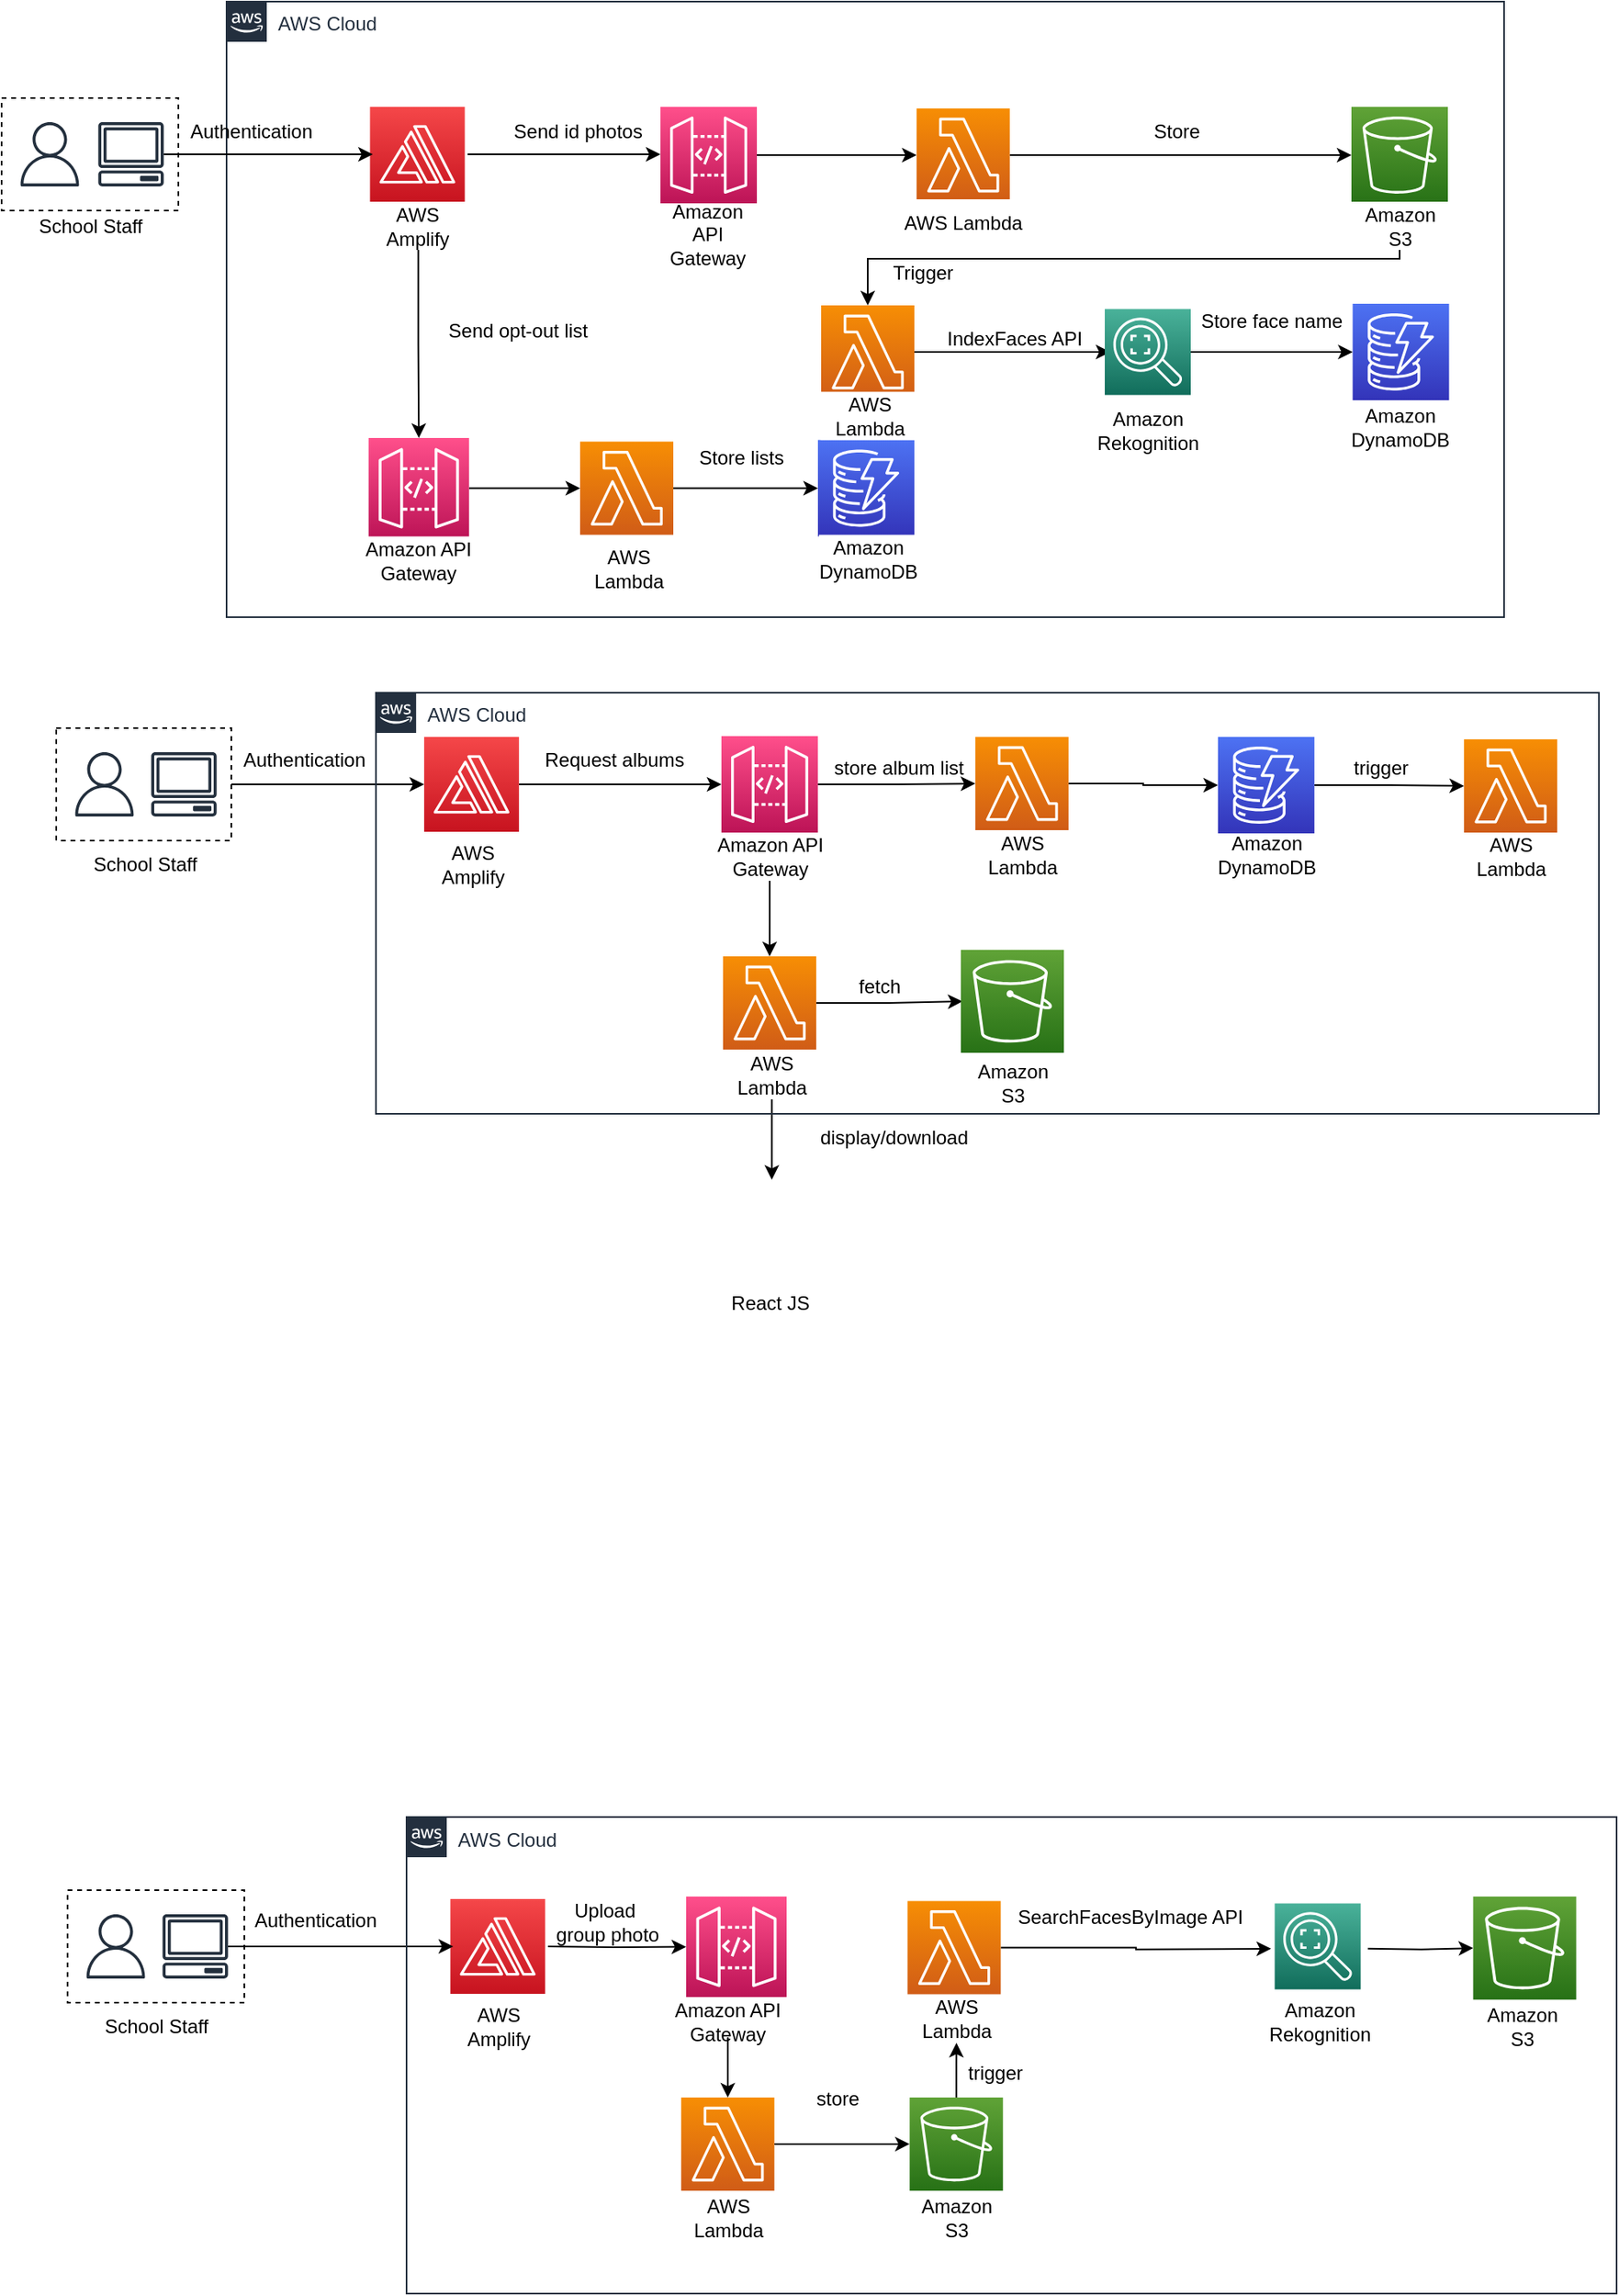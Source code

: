<mxfile version="16.5.3" type="github">
  <diagram id="0s8Wk6ZnzA-2uvvJdeFV" name="Page-1">
    <mxGraphModel dx="1149" dy="633" grid="0" gridSize="14" guides="1" tooltips="1" connect="1" arrows="1" fold="1" page="1" pageScale="1" pageWidth="1600" pageHeight="900" math="0" shadow="0">
      <root>
        <mxCell id="0" />
        <mxCell id="1" parent="0" />
        <mxCell id="Q5xUvwP0jopd77sharJf-6" value="AWS Cloud" style="points=[[0,0],[0.25,0],[0.5,0],[0.75,0],[1,0],[1,0.25],[1,0.5],[1,0.75],[1,1],[0.75,1],[0.5,1],[0.25,1],[0,1],[0,0.75],[0,0.5],[0,0.25]];outlineConnect=0;gradientColor=none;html=1;whiteSpace=wrap;fontSize=12;fontStyle=0;container=1;pointerEvents=0;collapsible=0;recursiveResize=0;shape=mxgraph.aws4.group;grIcon=mxgraph.aws4.group_aws_cloud_alt;strokeColor=#232F3E;fillColor=#FFFFFF;verticalAlign=top;align=left;spacingLeft=30;fontColor=#232F3E;dashed=0;" parent="1" vertex="1">
          <mxGeometry x="180" y="100" width="795" height="383" as="geometry" />
        </mxCell>
        <mxCell id="Q5xUvwP0jopd77sharJf-16" style="edgeStyle=orthogonalEdgeStyle;rounded=0;orthogonalLoop=1;jettySize=auto;html=1;" parent="Q5xUvwP0jopd77sharJf-6" target="Q5xUvwP0jopd77sharJf-12" edge="1">
          <mxGeometry relative="1" as="geometry">
            <mxPoint x="150" y="95" as="sourcePoint" />
          </mxGeometry>
        </mxCell>
        <mxCell id="Q5xUvwP0jopd77sharJf-28" style="edgeStyle=orthogonalEdgeStyle;rounded=0;orthogonalLoop=1;jettySize=auto;html=1;startArrow=none;" parent="Q5xUvwP0jopd77sharJf-6" source="Q5xUvwP0jopd77sharJf-128" target="Q5xUvwP0jopd77sharJf-3" edge="1">
          <mxGeometry relative="1" as="geometry">
            <mxPoint x="120.5" y="124.5" as="sourcePoint" />
          </mxGeometry>
        </mxCell>
        <mxCell id="Q5xUvwP0jopd77sharJf-24" style="edgeStyle=orthogonalEdgeStyle;rounded=0;orthogonalLoop=1;jettySize=auto;html=1;" parent="Q5xUvwP0jopd77sharJf-6" source="Q5xUvwP0jopd77sharJf-5" target="Q5xUvwP0jopd77sharJf-4" edge="1">
          <mxGeometry relative="1" as="geometry">
            <Array as="points">
              <mxPoint x="399" y="160" />
            </Array>
          </mxGeometry>
        </mxCell>
        <mxCell id="Q5xUvwP0jopd77sharJf-5" value="" style="sketch=0;points=[[0,0,0],[0.25,0,0],[0.5,0,0],[0.75,0,0],[1,0,0],[0,1,0],[0.25,1,0],[0.5,1,0],[0.75,1,0],[1,1,0],[0,0.25,0],[0,0.5,0],[0,0.75,0],[1,0.25,0],[1,0.5,0],[1,0.75,0]];outlineConnect=0;fontColor=#232F3E;gradientColor=#60A337;gradientDirection=north;fillColor=#277116;strokeColor=#ffffff;dashed=0;verticalLabelPosition=bottom;verticalAlign=top;align=center;html=1;fontSize=12;fontStyle=0;aspect=fixed;shape=mxgraph.aws4.resourceIcon;resIcon=mxgraph.aws4.s3;" parent="Q5xUvwP0jopd77sharJf-6" vertex="1">
          <mxGeometry x="700" y="65.5" width="60" height="60" as="geometry" />
        </mxCell>
        <mxCell id="Q5xUvwP0jopd77sharJf-25" style="edgeStyle=orthogonalEdgeStyle;rounded=0;orthogonalLoop=1;jettySize=auto;html=1;" parent="Q5xUvwP0jopd77sharJf-6" source="Q5xUvwP0jopd77sharJf-4" edge="1">
          <mxGeometry relative="1" as="geometry">
            <mxPoint x="550" y="218.0" as="targetPoint" />
          </mxGeometry>
        </mxCell>
        <mxCell id="Q5xUvwP0jopd77sharJf-4" value="" style="sketch=0;points=[[0,0,0],[0.25,0,0],[0.5,0,0],[0.75,0,0],[1,0,0],[0,1,0],[0.25,1,0],[0.5,1,0],[0.75,1,0],[1,1,0],[0,0.25,0],[0,0.5,0],[0,0.75,0],[1,0.25,0],[1,0.5,0],[1,0.75,0]];outlineConnect=0;fontColor=#232F3E;gradientColor=#F78E04;gradientDirection=north;fillColor=#D05C17;strokeColor=#ffffff;dashed=0;verticalLabelPosition=bottom;verticalAlign=top;align=center;html=1;fontSize=12;fontStyle=0;aspect=fixed;shape=mxgraph.aws4.resourceIcon;resIcon=mxgraph.aws4.lambda;" parent="Q5xUvwP0jopd77sharJf-6" vertex="1">
          <mxGeometry x="370" y="189" width="58" height="58" as="geometry" />
        </mxCell>
        <mxCell id="UdzQwvJpdMNRFKDEHR6S-100" style="edgeStyle=orthogonalEdgeStyle;rounded=0;orthogonalLoop=1;jettySize=auto;html=1;entryX=0;entryY=0.5;entryDx=0;entryDy=0;entryPerimeter=0;" parent="Q5xUvwP0jopd77sharJf-6" source="Q5xUvwP0jopd77sharJf-3" target="UdzQwvJpdMNRFKDEHR6S-96" edge="1">
          <mxGeometry relative="1" as="geometry" />
        </mxCell>
        <mxCell id="Q5xUvwP0jopd77sharJf-3" value="" style="sketch=0;points=[[0,0,0],[0.25,0,0],[0.5,0,0],[0.75,0,0],[1,0,0],[0,1,0],[0.25,1,0],[0.5,1,0],[0.75,1,0],[1,1,0],[0,0.25,0],[0,0.5,0],[0,0.75,0],[1,0.25,0],[1,0.5,0],[1,0.75,0]];outlineConnect=0;fontColor=#232F3E;gradientColor=#FF4F8B;gradientDirection=north;fillColor=#BC1356;strokeColor=#ffffff;dashed=0;verticalLabelPosition=bottom;verticalAlign=top;align=center;html=1;fontSize=12;fontStyle=0;aspect=fixed;shape=mxgraph.aws4.resourceIcon;resIcon=mxgraph.aws4.api_gateway;" parent="Q5xUvwP0jopd77sharJf-6" vertex="1">
          <mxGeometry x="88.38" y="271.5" width="62.5" height="62.5" as="geometry" />
        </mxCell>
        <mxCell id="Q5xUvwP0jopd77sharJf-1" value="" style="sketch=0;points=[[0,0,0],[0.25,0,0],[0.5,0,0],[0.75,0,0],[1,0,0],[0,1,0],[0.25,1,0],[0.5,1,0],[0.75,1,0],[1,1,0],[0,0.25,0],[0,0.5,0],[0,0.75,0],[1,0.25,0],[1,0.5,0],[1,0.75,0]];outlineConnect=0;fontColor=#232F3E;gradientColor=#4D72F3;gradientDirection=north;fillColor=#3334B9;strokeColor=#ffffff;dashed=0;verticalLabelPosition=bottom;verticalAlign=top;align=center;html=1;fontSize=12;fontStyle=0;aspect=fixed;shape=mxgraph.aws4.resourceIcon;resIcon=mxgraph.aws4.dynamodb;" parent="Q5xUvwP0jopd77sharJf-6" vertex="1">
          <mxGeometry x="700.75" y="188" width="60" height="60" as="geometry" />
        </mxCell>
        <mxCell id="UdzQwvJpdMNRFKDEHR6S-103" style="edgeStyle=orthogonalEdgeStyle;rounded=0;orthogonalLoop=1;jettySize=auto;html=1;" parent="Q5xUvwP0jopd77sharJf-6" source="Q5xUvwP0jopd77sharJf-12" target="UdzQwvJpdMNRFKDEHR6S-102" edge="1">
          <mxGeometry relative="1" as="geometry" />
        </mxCell>
        <mxCell id="Q5xUvwP0jopd77sharJf-12" value="" style="sketch=0;points=[[0,0,0],[0.25,0,0],[0.5,0,0],[0.75,0,0],[1,0,0],[0,1,0],[0.25,1,0],[0.5,1,0],[0.75,1,0],[1,1,0],[0,0.25,0],[0,0.5,0],[0,0.75,0],[1,0.25,0],[1,0.5,0],[1,0.75,0]];outlineConnect=0;fontColor=#232F3E;gradientColor=#FF4F8B;gradientDirection=north;fillColor=#BC1356;strokeColor=#ffffff;dashed=0;verticalLabelPosition=bottom;verticalAlign=top;align=center;html=1;fontSize=12;fontStyle=0;aspect=fixed;shape=mxgraph.aws4.resourceIcon;resIcon=mxgraph.aws4.api_gateway;" parent="Q5xUvwP0jopd77sharJf-6" vertex="1">
          <mxGeometry x="270" y="65.5" width="60" height="60" as="geometry" />
        </mxCell>
        <mxCell id="Q5xUvwP0jopd77sharJf-36" style="edgeStyle=orthogonalEdgeStyle;rounded=0;orthogonalLoop=1;jettySize=auto;html=1;exitX=1;exitY=0.5;exitDx=0;exitDy=0;exitPerimeter=0;" parent="Q5xUvwP0jopd77sharJf-6" source="Q5xUvwP0jopd77sharJf-148" target="Q5xUvwP0jopd77sharJf-1" edge="1">
          <mxGeometry relative="1" as="geometry">
            <mxPoint x="610.22" y="218.0" as="sourcePoint" />
          </mxGeometry>
        </mxCell>
        <mxCell id="Q5xUvwP0jopd77sharJf-15" value="Authentication" style="text;html=1;align=center;verticalAlign=middle;resizable=0;points=[];autosize=1;strokeColor=none;fillColor=none;" parent="Q5xUvwP0jopd77sharJf-6" vertex="1">
          <mxGeometry x="-30" y="70.5" width="90" height="20" as="geometry" />
        </mxCell>
        <mxCell id="Q5xUvwP0jopd77sharJf-17" value="Send id photos&amp;nbsp;" style="text;html=1;align=center;verticalAlign=middle;resizable=0;points=[];autosize=1;strokeColor=none;fillColor=none;" parent="Q5xUvwP0jopd77sharJf-6" vertex="1">
          <mxGeometry x="170" y="70.5" width="100" height="20" as="geometry" />
        </mxCell>
        <mxCell id="Q5xUvwP0jopd77sharJf-22" value="Trigger" style="text;html=1;align=center;verticalAlign=middle;resizable=0;points=[];autosize=1;strokeColor=none;fillColor=none;" parent="Q5xUvwP0jopd77sharJf-6" vertex="1">
          <mxGeometry x="408" y="159" width="50" height="20" as="geometry" />
        </mxCell>
        <mxCell id="Q5xUvwP0jopd77sharJf-30" value="Send opt-out list&lt;br&gt;" style="text;html=1;align=center;verticalAlign=middle;resizable=0;points=[];autosize=1;strokeColor=none;fillColor=none;" parent="Q5xUvwP0jopd77sharJf-6" vertex="1">
          <mxGeometry x="132" y="196" width="97" height="17" as="geometry" />
        </mxCell>
        <mxCell id="Q5xUvwP0jopd77sharJf-34" value="Store lists" style="text;html=1;align=center;verticalAlign=middle;resizable=0;points=[];autosize=1;strokeColor=none;fillColor=none;" parent="Q5xUvwP0jopd77sharJf-6" vertex="1">
          <mxGeometry x="285" y="273.75" width="70" height="20" as="geometry" />
        </mxCell>
        <mxCell id="Q5xUvwP0jopd77sharJf-35" value="" style="sketch=0;points=[[0,0,0],[0.25,0,0],[0.5,0,0],[0.75,0,0],[1,0,0],[0,1,0],[0.25,1,0],[0.5,1,0],[0.75,1,0],[1,1,0],[0,0.25,0],[0,0.5,0],[0,0.75,0],[1,0.25,0],[1,0.5,0],[1,0.75,0]];outlineConnect=0;fontColor=#232F3E;gradientColor=#4D72F3;gradientDirection=north;fillColor=#3334B9;strokeColor=#ffffff;dashed=0;verticalLabelPosition=bottom;verticalAlign=top;align=center;html=1;fontSize=12;fontStyle=0;aspect=fixed;shape=mxgraph.aws4.resourceIcon;resIcon=mxgraph.aws4.dynamodb;" parent="Q5xUvwP0jopd77sharJf-6" vertex="1">
          <mxGeometry x="368" y="272.75" width="60" height="60" as="geometry" />
        </mxCell>
        <mxCell id="Q5xUvwP0jopd77sharJf-26" value="IndexFaces API" style="text;html=1;align=center;verticalAlign=middle;resizable=0;points=[];autosize=1;strokeColor=none;fillColor=none;" parent="Q5xUvwP0jopd77sharJf-6" vertex="1">
          <mxGeometry x="440" y="200" width="100" height="20" as="geometry" />
        </mxCell>
        <mxCell id="Q5xUvwP0jopd77sharJf-20" value="Store" style="text;html=1;align=center;verticalAlign=middle;resizable=0;points=[];autosize=1;strokeColor=none;fillColor=none;" parent="Q5xUvwP0jopd77sharJf-6" vertex="1">
          <mxGeometry x="570.75" y="70.5" width="40" height="20" as="geometry" />
        </mxCell>
        <mxCell id="Q5xUvwP0jopd77sharJf-37" value="Store face name" style="text;html=1;align=center;verticalAlign=middle;resizable=0;points=[];autosize=1;strokeColor=none;fillColor=none;" parent="Q5xUvwP0jopd77sharJf-6" vertex="1">
          <mxGeometry x="600" y="189" width="100" height="20" as="geometry" />
        </mxCell>
        <mxCell id="Q5xUvwP0jopd77sharJf-132" value="Amazon API Gateway" style="text;html=1;strokeColor=none;fillColor=#FFFFFF;align=center;verticalAlign=middle;whiteSpace=wrap;rounded=0;" parent="Q5xUvwP0jopd77sharJf-6" vertex="1">
          <mxGeometry x="80.13" y="332.75" width="79" height="30" as="geometry" />
        </mxCell>
        <mxCell id="Q5xUvwP0jopd77sharJf-134" value="Amazon API Gateway" style="text;html=1;strokeColor=none;fillColor=#FFFFFF;align=center;verticalAlign=middle;whiteSpace=wrap;rounded=0;" parent="Q5xUvwP0jopd77sharJf-6" vertex="1">
          <mxGeometry x="269.25" y="130" width="60.75" height="30" as="geometry" />
        </mxCell>
        <mxCell id="Q5xUvwP0jopd77sharJf-136" value="AWS Lambda" style="text;html=1;strokeColor=none;fillColor=#FFFFFF;align=center;verticalAlign=middle;whiteSpace=wrap;rounded=0;" parent="Q5xUvwP0jopd77sharJf-6" vertex="1">
          <mxGeometry x="369.63" y="242.75" width="60.75" height="30" as="geometry" />
        </mxCell>
        <mxCell id="Q5xUvwP0jopd77sharJf-138" value="Amazon DynamoDB" style="text;html=1;strokeColor=none;fillColor=#FFFFFF;align=center;verticalAlign=middle;whiteSpace=wrap;rounded=0;" parent="Q5xUvwP0jopd77sharJf-6" vertex="1">
          <mxGeometry x="368.63" y="331.75" width="60.75" height="30" as="geometry" />
        </mxCell>
        <mxCell id="Q5xUvwP0jopd77sharJf-139" value="Amazon DynamoDB" style="text;html=1;strokeColor=none;fillColor=#FFFFFF;align=center;verticalAlign=middle;whiteSpace=wrap;rounded=0;" parent="Q5xUvwP0jopd77sharJf-6" vertex="1">
          <mxGeometry x="700" y="250" width="60.75" height="30" as="geometry" />
        </mxCell>
        <mxCell id="Q5xUvwP0jopd77sharJf-140" value="Amazon S3" style="text;html=1;strokeColor=none;fillColor=#FFFFFF;align=center;verticalAlign=middle;whiteSpace=wrap;rounded=0;" parent="Q5xUvwP0jopd77sharJf-6" vertex="1">
          <mxGeometry x="700" y="124.5" width="60.75" height="30" as="geometry" />
        </mxCell>
        <mxCell id="Q5xUvwP0jopd77sharJf-147" value="Amazon Rekognition" style="text;html=1;strokeColor=none;fillColor=#FFFFFF;align=center;verticalAlign=middle;whiteSpace=wrap;rounded=0;" parent="Q5xUvwP0jopd77sharJf-6" vertex="1">
          <mxGeometry x="542.88" y="252" width="60.75" height="30" as="geometry" />
        </mxCell>
        <mxCell id="Q5xUvwP0jopd77sharJf-148" value="" style="sketch=0;points=[[0,0,0],[0.25,0,0],[0.5,0,0],[0.75,0,0],[1,0,0],[0,1,0],[0.25,1,0],[0.5,1,0],[0.75,1,0],[1,1,0],[0,0.25,0],[0,0.5,0],[0,0.75,0],[1,0.25,0],[1,0.5,0],[1,0.75,0]];outlineConnect=0;fontColor=#232F3E;gradientColor=#4AB29A;gradientDirection=north;fillColor=#116D5B;strokeColor=#ffffff;dashed=0;verticalLabelPosition=bottom;verticalAlign=top;align=center;html=1;fontSize=12;fontStyle=0;aspect=fixed;shape=mxgraph.aws4.resourceIcon;resIcon=mxgraph.aws4.rekognition_2;labelBackgroundColor=none;" parent="Q5xUvwP0jopd77sharJf-6" vertex="1">
          <mxGeometry x="546.5" y="191.25" width="53.5" height="53.5" as="geometry" />
        </mxCell>
        <mxCell id="UdzQwvJpdMNRFKDEHR6S-1" value="" style="sketch=0;points=[[0,0,0],[0.25,0,0],[0.5,0,0],[0.75,0,0],[1,0,0],[0,1,0],[0.25,1,0],[0.5,1,0],[0.75,1,0],[1,1,0],[0,0.25,0],[0,0.5,0],[0,0.75,0],[1,0.25,0],[1,0.5,0],[1,0.75,0]];outlineConnect=0;fontColor=#232F3E;gradientColor=#F54749;gradientDirection=north;fillColor=#C7131F;strokeColor=#ffffff;dashed=0;verticalLabelPosition=bottom;verticalAlign=top;align=center;html=1;fontSize=12;fontStyle=0;aspect=fixed;shape=mxgraph.aws4.resourceIcon;resIcon=mxgraph.aws4.amplify;" parent="Q5xUvwP0jopd77sharJf-6" vertex="1">
          <mxGeometry x="89.25" y="65.5" width="59" height="59" as="geometry" />
        </mxCell>
        <mxCell id="UdzQwvJpdMNRFKDEHR6S-101" style="edgeStyle=orthogonalEdgeStyle;rounded=0;orthogonalLoop=1;jettySize=auto;html=1;" parent="Q5xUvwP0jopd77sharJf-6" source="UdzQwvJpdMNRFKDEHR6S-96" target="Q5xUvwP0jopd77sharJf-35" edge="1">
          <mxGeometry relative="1" as="geometry" />
        </mxCell>
        <mxCell id="UdzQwvJpdMNRFKDEHR6S-96" value="" style="sketch=0;points=[[0,0,0],[0.25,0,0],[0.5,0,0],[0.75,0,0],[1,0,0],[0,1,0],[0.25,1,0],[0.5,1,0],[0.75,1,0],[1,1,0],[0,0.25,0],[0,0.5,0],[0,0.75,0],[1,0.25,0],[1,0.5,0],[1,0.75,0]];outlineConnect=0;fontColor=#232F3E;gradientColor=#F78E04;gradientDirection=north;fillColor=#D05C17;strokeColor=#ffffff;dashed=0;verticalLabelPosition=bottom;verticalAlign=top;align=center;html=1;fontSize=12;fontStyle=0;aspect=fixed;shape=mxgraph.aws4.resourceIcon;resIcon=mxgraph.aws4.lambda;" parent="Q5xUvwP0jopd77sharJf-6" vertex="1">
          <mxGeometry x="220" y="273.75" width="58" height="58" as="geometry" />
        </mxCell>
        <mxCell id="UdzQwvJpdMNRFKDEHR6S-97" value="AWS Lambda" style="text;html=1;strokeColor=none;fillColor=#FFFFFF;align=center;verticalAlign=middle;whiteSpace=wrap;rounded=0;" parent="Q5xUvwP0jopd77sharJf-6" vertex="1">
          <mxGeometry x="220" y="338" width="60.75" height="30" as="geometry" />
        </mxCell>
        <mxCell id="UdzQwvJpdMNRFKDEHR6S-104" style="edgeStyle=orthogonalEdgeStyle;rounded=0;orthogonalLoop=1;jettySize=auto;html=1;" parent="Q5xUvwP0jopd77sharJf-6" source="UdzQwvJpdMNRFKDEHR6S-102" target="Q5xUvwP0jopd77sharJf-5" edge="1">
          <mxGeometry relative="1" as="geometry" />
        </mxCell>
        <mxCell id="UdzQwvJpdMNRFKDEHR6S-102" value="" style="sketch=0;points=[[0,0,0],[0.25,0,0],[0.5,0,0],[0.75,0,0],[1,0,0],[0,1,0],[0.25,1,0],[0.5,1,0],[0.75,1,0],[1,1,0],[0,0.25,0],[0,0.5,0],[0,0.75,0],[1,0.25,0],[1,0.5,0],[1,0.75,0]];outlineConnect=0;fontColor=#232F3E;gradientColor=#F78E04;gradientDirection=north;fillColor=#D05C17;strokeColor=#ffffff;dashed=0;verticalLabelPosition=bottom;verticalAlign=top;align=center;html=1;fontSize=12;fontStyle=0;aspect=fixed;shape=mxgraph.aws4.resourceIcon;resIcon=mxgraph.aws4.lambda;" parent="Q5xUvwP0jopd77sharJf-6" vertex="1">
          <mxGeometry x="429.38" y="66.5" width="58" height="58" as="geometry" />
        </mxCell>
        <mxCell id="UdzQwvJpdMNRFKDEHR6S-105" value="AWS Lambda" style="text;html=1;strokeColor=none;fillColor=#FFFFFF;align=center;verticalAlign=middle;whiteSpace=wrap;rounded=0;" parent="Q5xUvwP0jopd77sharJf-6" vertex="1">
          <mxGeometry x="394.07" y="123" width="128.62" height="30" as="geometry" />
        </mxCell>
        <mxCell id="Q5xUvwP0jopd77sharJf-128" value="AWS Amplify" style="text;html=1;strokeColor=none;fillColor=#FFFFFF;align=center;verticalAlign=middle;whiteSpace=wrap;rounded=0;" parent="Q5xUvwP0jopd77sharJf-6" vertex="1">
          <mxGeometry x="89.25" y="124.5" width="60" height="30" as="geometry" />
        </mxCell>
        <mxCell id="Q5xUvwP0jopd77sharJf-113" value="" style="fontStyle=0;dashed=1;fillColor=none;" parent="1" vertex="1">
          <mxGeometry x="40" y="160" width="110" height="70" as="geometry" />
        </mxCell>
        <mxCell id="Q5xUvwP0jopd77sharJf-8" value="" style="sketch=0;outlineConnect=0;fontColor=#232F3E;gradientColor=none;fillColor=#232F3D;strokeColor=none;dashed=0;verticalLabelPosition=bottom;verticalAlign=top;align=center;html=1;fontSize=12;fontStyle=0;aspect=fixed;pointerEvents=1;shape=mxgraph.aws4.user;" parent="1" vertex="1">
          <mxGeometry x="50" y="175" width="40" height="40" as="geometry" />
        </mxCell>
        <mxCell id="Q5xUvwP0jopd77sharJf-9" value="" style="sketch=0;outlineConnect=0;fontColor=#232F3E;gradientColor=none;fillColor=#232F3D;strokeColor=none;dashed=0;verticalLabelPosition=bottom;verticalAlign=top;align=center;html=1;fontSize=12;fontStyle=0;aspect=fixed;pointerEvents=1;shape=mxgraph.aws4.client;" parent="1" vertex="1">
          <mxGeometry x="100" y="175" width="41.06" height="40" as="geometry" />
        </mxCell>
        <mxCell id="Q5xUvwP0jopd77sharJf-14" style="edgeStyle=orthogonalEdgeStyle;rounded=0;orthogonalLoop=1;jettySize=auto;html=1;" parent="1" source="Q5xUvwP0jopd77sharJf-9" edge="1">
          <mxGeometry relative="1" as="geometry">
            <Array as="points">
              <mxPoint x="270" y="195" />
              <mxPoint x="270" y="195" />
            </Array>
            <mxPoint x="271" y="195" as="targetPoint" />
          </mxGeometry>
        </mxCell>
        <mxCell id="UdzQwvJpdMNRFKDEHR6S-3" value="School Staff" style="text;html=1;align=center;verticalAlign=middle;resizable=0;points=[];autosize=1;strokeColor=none;fillColor=none;" parent="1" vertex="1">
          <mxGeometry x="55" y="230" width="80" height="20" as="geometry" />
        </mxCell>
        <mxCell id="ISSO12oXYyiH7cdDQ1HJ-2" value="" style="sketch=0;points=[[0,0,0],[0.25,0,0],[0.5,0,0],[0.75,0,0],[1,0,0],[0,1,0],[0.25,1,0],[0.5,1,0],[0.75,1,0],[1,1,0],[0,0.25,0],[0,0.5,0],[0,0.75,0],[1,0.25,0],[1,0.5,0],[1,0.75,0]];outlineConnect=0;fontColor=#232F3E;gradientColor=#FF4F8B;gradientDirection=north;fillColor=#BC1356;strokeColor=#ffffff;dashed=0;verticalLabelPosition=bottom;verticalAlign=top;align=center;html=1;fontSize=12;fontStyle=0;aspect=fixed;shape=mxgraph.aws4.resourceIcon;resIcon=mxgraph.aws4.api_gateway;" vertex="1" parent="1">
          <mxGeometry x="466" y="1279" width="62.5" height="62.5" as="geometry" />
        </mxCell>
        <mxCell id="ISSO12oXYyiH7cdDQ1HJ-3" style="edgeStyle=orthogonalEdgeStyle;rounded=0;orthogonalLoop=1;jettySize=auto;html=1;" edge="1" parent="1" source="ISSO12oXYyiH7cdDQ1HJ-4">
          <mxGeometry relative="1" as="geometry">
            <mxPoint x="830" y="1311.435" as="targetPoint" />
          </mxGeometry>
        </mxCell>
        <mxCell id="ISSO12oXYyiH7cdDQ1HJ-4" value="" style="sketch=0;points=[[0,0,0],[0.25,0,0],[0.5,0,0],[0.75,0,0],[1,0,0],[0,1,0],[0.25,1,0],[0.5,1,0],[0.75,1,0],[1,1,0],[0,0.25,0],[0,0.5,0],[0,0.75,0],[1,0.25,0],[1,0.5,0],[1,0.75,0]];outlineConnect=0;fontColor=#232F3E;gradientColor=#F78E04;gradientDirection=north;fillColor=#D05C17;strokeColor=#ffffff;dashed=0;verticalLabelPosition=bottom;verticalAlign=top;align=center;html=1;fontSize=12;fontStyle=0;aspect=fixed;shape=mxgraph.aws4.resourceIcon;resIcon=mxgraph.aws4.lambda;" vertex="1" parent="1">
          <mxGeometry x="603.75" y="1281.75" width="58" height="58" as="geometry" />
        </mxCell>
        <mxCell id="ISSO12oXYyiH7cdDQ1HJ-5" value="" style="edgeStyle=orthogonalEdgeStyle;rounded=0;orthogonalLoop=1;jettySize=auto;html=1;" edge="1" parent="1" target="ISSO12oXYyiH7cdDQ1HJ-8">
          <mxGeometry relative="1" as="geometry">
            <mxPoint x="890.22" y="1311.435" as="sourcePoint" />
          </mxGeometry>
        </mxCell>
        <mxCell id="ISSO12oXYyiH7cdDQ1HJ-6" style="edgeStyle=orthogonalEdgeStyle;rounded=0;orthogonalLoop=1;jettySize=auto;html=1;" edge="1" parent="1" target="ISSO12oXYyiH7cdDQ1HJ-2">
          <mxGeometry relative="1" as="geometry">
            <mxPoint x="380" y="1310" as="sourcePoint" />
          </mxGeometry>
        </mxCell>
        <mxCell id="ISSO12oXYyiH7cdDQ1HJ-7" value="Upload&lt;br&gt;&amp;nbsp;group photo" style="text;html=1;align=center;verticalAlign=middle;resizable=0;points=[];autosize=1;strokeColor=none;fillColor=none;" vertex="1" parent="1">
          <mxGeometry x="376" y="1279" width="78" height="31" as="geometry" />
        </mxCell>
        <mxCell id="ISSO12oXYyiH7cdDQ1HJ-8" value="" style="sketch=0;points=[[0,0,0],[0.25,0,0],[0.5,0,0],[0.75,0,0],[1,0,0],[0,1,0],[0.25,1,0],[0.5,1,0],[0.75,1,0],[1,1,0],[0,0.25,0],[0,0.5,0],[0,0.75,0],[1,0.25,0],[1,0.5,0],[1,0.75,0]];outlineConnect=0;fontColor=#232F3E;gradientColor=#60A337;gradientDirection=north;fillColor=#277116;strokeColor=#ffffff;dashed=0;verticalLabelPosition=bottom;verticalAlign=top;align=center;html=1;fontSize=12;fontStyle=0;aspect=fixed;shape=mxgraph.aws4.resourceIcon;resIcon=mxgraph.aws4.s3;" vertex="1" parent="1">
          <mxGeometry x="955.75" y="1279" width="64.12" height="64.12" as="geometry" />
        </mxCell>
        <mxCell id="ISSO12oXYyiH7cdDQ1HJ-9" value="SearchFacesByImage API" style="text;html=1;align=center;verticalAlign=middle;resizable=0;points=[];autosize=1;strokeColor=none;fillColor=none;" vertex="1" parent="1">
          <mxGeometry x="661.75" y="1281.75" width="160" height="20" as="geometry" />
        </mxCell>
        <mxCell id="ISSO12oXYyiH7cdDQ1HJ-10" value="Authentication" style="text;html=1;align=center;verticalAlign=middle;resizable=0;points=[];autosize=1;strokeColor=none;fillColor=none;" vertex="1" parent="1">
          <mxGeometry x="190" y="1283.5" width="90" height="20" as="geometry" />
        </mxCell>
        <mxCell id="ISSO12oXYyiH7cdDQ1HJ-11" style="edgeStyle=orthogonalEdgeStyle;rounded=0;orthogonalLoop=1;jettySize=auto;html=1;" edge="1" parent="1" source="ISSO12oXYyiH7cdDQ1HJ-12" target="ISSO12oXYyiH7cdDQ1HJ-24">
          <mxGeometry relative="1" as="geometry" />
        </mxCell>
        <mxCell id="ISSO12oXYyiH7cdDQ1HJ-12" value="Amazon API Gateway" style="text;html=1;strokeColor=none;fillColor=#FFFFFF;align=center;verticalAlign=middle;whiteSpace=wrap;rounded=0;" vertex="1" parent="1">
          <mxGeometry x="450" y="1346.5" width="83.75" height="20" as="geometry" />
        </mxCell>
        <mxCell id="ISSO12oXYyiH7cdDQ1HJ-13" value="AWS Amplify" style="text;html=1;strokeColor=none;fillColor=#FFFFFF;align=center;verticalAlign=middle;whiteSpace=wrap;rounded=0;" vertex="1" parent="1">
          <mxGeometry x="319.25" y="1345" width="60.75" height="30" as="geometry" />
        </mxCell>
        <mxCell id="ISSO12oXYyiH7cdDQ1HJ-14" value="AWS Lambda" style="text;html=1;strokeColor=none;fillColor=#FFFFFF;align=center;verticalAlign=middle;whiteSpace=wrap;rounded=0;" vertex="1" parent="1">
          <mxGeometry x="603.75" y="1340" width="60.75" height="30" as="geometry" />
        </mxCell>
        <mxCell id="ISSO12oXYyiH7cdDQ1HJ-15" value="Amazon S3" style="text;html=1;strokeColor=none;fillColor=#FFFFFF;align=center;verticalAlign=middle;whiteSpace=wrap;rounded=0;" vertex="1" parent="1">
          <mxGeometry x="955.75" y="1345" width="60.75" height="30" as="geometry" />
        </mxCell>
        <mxCell id="ISSO12oXYyiH7cdDQ1HJ-16" value="" style="sketch=0;points=[[0,0,0],[0.25,0,0],[0.5,0,0],[0.75,0,0],[1,0,0],[0,1,0],[0.25,1,0],[0.5,1,0],[0.75,1,0],[1,1,0],[0,0.25,0],[0,0.5,0],[0,0.75,0],[1,0.25,0],[1,0.5,0],[1,0.75,0]];outlineConnect=0;fontColor=#232F3E;gradientColor=#4AB29A;gradientDirection=north;fillColor=#116D5B;strokeColor=#ffffff;dashed=0;verticalLabelPosition=bottom;verticalAlign=top;align=center;html=1;fontSize=12;fontStyle=0;aspect=fixed;shape=mxgraph.aws4.resourceIcon;resIcon=mxgraph.aws4.rekognition_2;labelBackgroundColor=none;" vertex="1" parent="1">
          <mxGeometry x="832.25" y="1283.25" width="53.5" height="53.5" as="geometry" />
        </mxCell>
        <mxCell id="ISSO12oXYyiH7cdDQ1HJ-17" value="Amazon Rekognition" style="text;html=1;strokeColor=none;fillColor=#FFFFFF;align=center;verticalAlign=middle;whiteSpace=wrap;rounded=0;" vertex="1" parent="1">
          <mxGeometry x="830" y="1341.5" width="60.75" height="30" as="geometry" />
        </mxCell>
        <mxCell id="ISSO12oXYyiH7cdDQ1HJ-18" style="edgeStyle=orthogonalEdgeStyle;rounded=0;orthogonalLoop=1;jettySize=auto;html=1;" edge="1" parent="1" source="ISSO12oXYyiH7cdDQ1HJ-19" target="ISSO12oXYyiH7cdDQ1HJ-14">
          <mxGeometry relative="1" as="geometry" />
        </mxCell>
        <mxCell id="ISSO12oXYyiH7cdDQ1HJ-19" value="" style="sketch=0;points=[[0,0,0],[0.25,0,0],[0.5,0,0],[0.75,0,0],[1,0,0],[0,1,0],[0.25,1,0],[0.5,1,0],[0.75,1,0],[1,1,0],[0,0.25,0],[0,0.5,0],[0,0.75,0],[1,0.25,0],[1,0.5,0],[1,0.75,0]];outlineConnect=0;fontColor=#232F3E;gradientColor=#60A337;gradientDirection=north;fillColor=#277116;strokeColor=#ffffff;dashed=0;verticalLabelPosition=bottom;verticalAlign=top;align=center;html=1;fontSize=12;fontStyle=0;aspect=fixed;shape=mxgraph.aws4.resourceIcon;resIcon=mxgraph.aws4.s3;" vertex="1" parent="1">
          <mxGeometry x="605.09" y="1403.94" width="58.06" height="58.06" as="geometry" />
        </mxCell>
        <mxCell id="ISSO12oXYyiH7cdDQ1HJ-20" value="" style="sketch=0;points=[[0,0,0],[0.25,0,0],[0.5,0,0],[0.75,0,0],[1,0,0],[0,1,0],[0.25,1,0],[0.5,1,0],[0.75,1,0],[1,1,0],[0,0.25,0],[0,0.5,0],[0,0.75,0],[1,0.25,0],[1,0.5,0],[1,0.75,0]];outlineConnect=0;fontColor=#232F3E;gradientColor=#F54749;gradientDirection=north;fillColor=#C7131F;strokeColor=#ffffff;dashed=0;verticalLabelPosition=bottom;verticalAlign=top;align=center;html=1;fontSize=12;fontStyle=0;aspect=fixed;shape=mxgraph.aws4.resourceIcon;resIcon=mxgraph.aws4.amplify;" vertex="1" parent="1">
          <mxGeometry x="319.25" y="1280.5" width="59" height="59" as="geometry" />
        </mxCell>
        <mxCell id="ISSO12oXYyiH7cdDQ1HJ-21" value="store" style="text;html=1;align=center;verticalAlign=middle;resizable=0;points=[];autosize=1;strokeColor=none;fillColor=none;" vertex="1" parent="1">
          <mxGeometry x="540" y="1395" width="40" height="20" as="geometry" />
        </mxCell>
        <mxCell id="ISSO12oXYyiH7cdDQ1HJ-22" value="trigger" style="text;html=1;align=center;verticalAlign=middle;resizable=0;points=[];autosize=1;strokeColor=none;fillColor=none;" vertex="1" parent="1">
          <mxGeometry x="633" y="1379" width="50" height="20" as="geometry" />
        </mxCell>
        <mxCell id="ISSO12oXYyiH7cdDQ1HJ-23" style="edgeStyle=orthogonalEdgeStyle;rounded=0;orthogonalLoop=1;jettySize=auto;html=1;" edge="1" parent="1" source="ISSO12oXYyiH7cdDQ1HJ-24" target="ISSO12oXYyiH7cdDQ1HJ-19">
          <mxGeometry relative="1" as="geometry" />
        </mxCell>
        <mxCell id="ISSO12oXYyiH7cdDQ1HJ-24" value="" style="sketch=0;points=[[0,0,0],[0.25,0,0],[0.5,0,0],[0.75,0,0],[1,0,0],[0,1,0],[0.25,1,0],[0.5,1,0],[0.75,1,0],[1,1,0],[0,0.25,0],[0,0.5,0],[0,0.75,0],[1,0.25,0],[1,0.5,0],[1,0.75,0]];outlineConnect=0;fontColor=#232F3E;gradientColor=#F78E04;gradientDirection=north;fillColor=#D05C17;strokeColor=#ffffff;dashed=0;verticalLabelPosition=bottom;verticalAlign=top;align=center;html=1;fontSize=12;fontStyle=0;aspect=fixed;shape=mxgraph.aws4.resourceIcon;resIcon=mxgraph.aws4.lambda;" vertex="1" parent="1">
          <mxGeometry x="462.88" y="1404" width="58" height="58" as="geometry" />
        </mxCell>
        <mxCell id="ISSO12oXYyiH7cdDQ1HJ-25" value="" style="fontStyle=0;dashed=1;fillColor=none;" vertex="1" parent="1">
          <mxGeometry x="81.06" y="1275" width="110" height="70" as="geometry" />
        </mxCell>
        <mxCell id="ISSO12oXYyiH7cdDQ1HJ-26" value="" style="sketch=0;outlineConnect=0;fontColor=#232F3E;gradientColor=none;fillColor=#232F3D;strokeColor=none;dashed=0;verticalLabelPosition=bottom;verticalAlign=top;align=center;html=1;fontSize=12;fontStyle=0;aspect=fixed;pointerEvents=1;shape=mxgraph.aws4.user;" vertex="1" parent="1">
          <mxGeometry x="91.06" y="1290" width="40" height="40" as="geometry" />
        </mxCell>
        <mxCell id="ISSO12oXYyiH7cdDQ1HJ-27" style="edgeStyle=orthogonalEdgeStyle;rounded=0;orthogonalLoop=1;jettySize=auto;html=1;" edge="1" parent="1" source="ISSO12oXYyiH7cdDQ1HJ-28">
          <mxGeometry relative="1" as="geometry">
            <mxPoint x="321" y="1310" as="targetPoint" />
          </mxGeometry>
        </mxCell>
        <mxCell id="ISSO12oXYyiH7cdDQ1HJ-28" value="" style="sketch=0;outlineConnect=0;fontColor=#232F3E;gradientColor=none;fillColor=#232F3D;strokeColor=none;dashed=0;verticalLabelPosition=bottom;verticalAlign=top;align=center;html=1;fontSize=12;fontStyle=0;aspect=fixed;pointerEvents=1;shape=mxgraph.aws4.client;" vertex="1" parent="1">
          <mxGeometry x="140" y="1290" width="41.06" height="40" as="geometry" />
        </mxCell>
        <mxCell id="ISSO12oXYyiH7cdDQ1HJ-29" value="School Staff" style="text;html=1;align=center;verticalAlign=middle;resizable=0;points=[];autosize=1;strokeColor=none;fillColor=none;" vertex="1" parent="1">
          <mxGeometry x="96.06" y="1350" width="80" height="20" as="geometry" />
        </mxCell>
        <mxCell id="ISSO12oXYyiH7cdDQ1HJ-30" value="Amazon S3" style="text;html=1;strokeColor=none;fillColor=#FFFFFF;align=center;verticalAlign=middle;whiteSpace=wrap;rounded=0;" vertex="1" parent="1">
          <mxGeometry x="603.75" y="1464" width="60.75" height="30" as="geometry" />
        </mxCell>
        <mxCell id="ISSO12oXYyiH7cdDQ1HJ-31" value="AWS Lambda" style="text;html=1;strokeColor=none;fillColor=#FFFFFF;align=center;verticalAlign=middle;whiteSpace=wrap;rounded=0;" vertex="1" parent="1">
          <mxGeometry x="461.51" y="1464" width="60.75" height="30" as="geometry" />
        </mxCell>
        <mxCell id="ISSO12oXYyiH7cdDQ1HJ-32" value="AWS Cloud" style="points=[[0,0],[0.25,0],[0.5,0],[0.75,0],[1,0],[1,0.25],[1,0.5],[1,0.75],[1,1],[0.75,1],[0.5,1],[0.25,1],[0,1],[0,0.75],[0,0.5],[0,0.25]];outlineConnect=0;gradientColor=none;html=1;whiteSpace=wrap;fontSize=12;fontStyle=0;container=1;pointerEvents=0;collapsible=0;recursiveResize=0;shape=mxgraph.aws4.group;grIcon=mxgraph.aws4.group_aws_cloud_alt;strokeColor=#232F3E;fillColor=none;verticalAlign=top;align=left;spacingLeft=30;fontColor=#232F3E;dashed=0;" vertex="1" parent="1">
          <mxGeometry x="292" y="1229.5" width="753" height="296.5" as="geometry" />
        </mxCell>
        <mxCell id="UdzQwvJpdMNRFKDEHR6S-133" style="edgeStyle=orthogonalEdgeStyle;rounded=0;orthogonalLoop=1;jettySize=auto;html=1;exitX=1;exitY=0.5;exitDx=0;exitDy=0;exitPerimeter=0;" parent="1" source="UdzQwvJpdMNRFKDEHR6S-8" target="UdzQwvJpdMNRFKDEHR6S-127" edge="1">
          <mxGeometry relative="1" as="geometry" />
        </mxCell>
        <mxCell id="UdzQwvJpdMNRFKDEHR6S-8" value="" style="sketch=0;points=[[0,0,0],[0.25,0,0],[0.5,0,0],[0.75,0,0],[1,0,0],[0,1,0],[0.25,1,0],[0.5,1,0],[0.75,1,0],[1,1,0],[0,0.25,0],[0,0.5,0],[0,0.75,0],[1,0.25,0],[1,0.5,0],[1,0.75,0]];outlineConnect=0;fontColor=#232F3E;gradientColor=#F78E04;gradientDirection=north;fillColor=#D05C17;strokeColor=#ffffff;dashed=0;verticalLabelPosition=bottom;verticalAlign=top;align=center;html=1;fontSize=12;fontStyle=0;aspect=fixed;shape=mxgraph.aws4.resourceIcon;resIcon=mxgraph.aws4.lambda;" parent="1" vertex="1">
          <mxGeometry x="645.94" y="557.5" width="58" height="58" as="geometry" />
        </mxCell>
        <mxCell id="UdzQwvJpdMNRFKDEHR6S-25" style="edgeStyle=orthogonalEdgeStyle;rounded=0;orthogonalLoop=1;jettySize=auto;html=1;" parent="1" source="UdzQwvJpdMNRFKDEHR6S-19" target="UdzQwvJpdMNRFKDEHR6S-24" edge="1">
          <mxGeometry relative="1" as="geometry" />
        </mxCell>
        <mxCell id="UdzQwvJpdMNRFKDEHR6S-19" value="" style="sketch=0;points=[[0,0,0],[0.25,0,0],[0.5,0,0],[0.75,0,0],[1,0,0],[0,1,0],[0.25,1,0],[0.5,1,0],[0.75,1,0],[1,1,0],[0,0.25,0],[0,0.5,0],[0,0.75,0],[1,0.25,0],[1,0.5,0],[1,0.75,0]];outlineConnect=0;fontColor=#232F3E;gradientColor=#F54749;gradientDirection=north;fillColor=#C7131F;strokeColor=#ffffff;dashed=0;verticalLabelPosition=bottom;verticalAlign=top;align=center;html=1;fontSize=12;fontStyle=0;aspect=fixed;shape=mxgraph.aws4.resourceIcon;resIcon=mxgraph.aws4.amplify;" parent="1" vertex="1">
          <mxGeometry x="302.94" y="557.5" width="59" height="59" as="geometry" />
        </mxCell>
        <mxCell id="UdzQwvJpdMNRFKDEHR6S-22" value="AWS Amplify" style="text;html=1;strokeColor=none;fillColor=#FFFFFF;align=center;verticalAlign=middle;whiteSpace=wrap;rounded=0;" parent="1" vertex="1">
          <mxGeometry x="302.94" y="622" width="60.75" height="30" as="geometry" />
        </mxCell>
        <mxCell id="UdzQwvJpdMNRFKDEHR6S-89" style="edgeStyle=orthogonalEdgeStyle;rounded=0;orthogonalLoop=1;jettySize=auto;html=1;entryX=0;entryY=0.5;entryDx=0;entryDy=0;entryPerimeter=0;" parent="1" source="UdzQwvJpdMNRFKDEHR6S-24" target="UdzQwvJpdMNRFKDEHR6S-8" edge="1">
          <mxGeometry relative="1" as="geometry" />
        </mxCell>
        <mxCell id="UdzQwvJpdMNRFKDEHR6S-24" value="" style="sketch=0;points=[[0,0,0],[0.25,0,0],[0.5,0,0],[0.75,0,0],[1,0,0],[0,1,0],[0.25,1,0],[0.5,1,0],[0.75,1,0],[1,1,0],[0,0.25,0],[0,0.5,0],[0,0.75,0],[1,0.25,0],[1,0.5,0],[1,0.75,0]];outlineConnect=0;fontColor=#232F3E;gradientColor=#FF4F8B;gradientDirection=north;fillColor=#BC1356;strokeColor=#ffffff;dashed=0;verticalLabelPosition=bottom;verticalAlign=top;align=center;html=1;fontSize=12;fontStyle=0;aspect=fixed;shape=mxgraph.aws4.resourceIcon;resIcon=mxgraph.aws4.api_gateway;" parent="1" vertex="1">
          <mxGeometry x="487.94" y="557" width="60" height="60" as="geometry" />
        </mxCell>
        <mxCell id="UdzQwvJpdMNRFKDEHR6S-14" value="Authentication" style="text;html=1;align=center;verticalAlign=middle;resizable=0;points=[];autosize=1;strokeColor=none;fillColor=none;" parent="1" vertex="1">
          <mxGeometry x="182.94" y="562" width="90" height="20" as="geometry" />
        </mxCell>
        <mxCell id="UdzQwvJpdMNRFKDEHR6S-124" style="edgeStyle=orthogonalEdgeStyle;rounded=0;orthogonalLoop=1;jettySize=auto;html=1;entryX=0.5;entryY=0;entryDx=0;entryDy=0;entryPerimeter=0;" parent="1" source="UdzQwvJpdMNRFKDEHR6S-87" target="UdzQwvJpdMNRFKDEHR6S-122" edge="1">
          <mxGeometry relative="1" as="geometry" />
        </mxCell>
        <mxCell id="UdzQwvJpdMNRFKDEHR6S-87" value="Amazon API Gateway" style="text;html=1;strokeColor=none;fillColor=#FFFFFF;align=center;verticalAlign=middle;whiteSpace=wrap;rounded=0;" parent="1" vertex="1">
          <mxGeometry x="481.56" y="617" width="72.75" height="30" as="geometry" />
        </mxCell>
        <mxCell id="UdzQwvJpdMNRFKDEHR6S-88" value="Request albums" style="text;html=1;align=center;verticalAlign=middle;resizable=0;points=[];autosize=1;strokeColor=none;fillColor=none;" parent="1" vertex="1">
          <mxGeometry x="371.19" y="562" width="100" height="20" as="geometry" />
        </mxCell>
        <mxCell id="UdzQwvJpdMNRFKDEHR6S-94" value="fetch" style="text;html=1;align=center;verticalAlign=middle;resizable=0;points=[];autosize=1;strokeColor=none;fillColor=none;" parent="1" vertex="1">
          <mxGeometry x="565.94" y="703" width="40" height="20" as="geometry" />
        </mxCell>
        <mxCell id="UdzQwvJpdMNRFKDEHR6S-114" value="Amazon DynamoDB" style="text;html=1;strokeColor=none;fillColor=#FFFFFF;align=center;verticalAlign=middle;whiteSpace=wrap;rounded=0;" parent="1" vertex="1">
          <mxGeometry x="796.94" y="615.5" width="60.75" height="30" as="geometry" />
        </mxCell>
        <mxCell id="UdzQwvJpdMNRFKDEHR6S-115" value="" style="sketch=0;points=[[0,0,0],[0.25,0,0],[0.5,0,0],[0.75,0,0],[1,0,0],[0,1,0],[0.25,1,0],[0.5,1,0],[0.75,1,0],[1,1,0],[0,0.25,0],[0,0.5,0],[0,0.75,0],[1,0.25,0],[1,0.5,0],[1,0.75,0]];outlineConnect=0;fontColor=#232F3E;gradientColor=#F78E04;gradientDirection=north;fillColor=#D05C17;strokeColor=#ffffff;dashed=0;verticalLabelPosition=bottom;verticalAlign=top;align=center;html=1;fontSize=12;fontStyle=0;aspect=fixed;shape=mxgraph.aws4.resourceIcon;resIcon=mxgraph.aws4.lambda;" parent="1" vertex="1">
          <mxGeometry x="950.06" y="559" width="58" height="58" as="geometry" />
        </mxCell>
        <mxCell id="UdzQwvJpdMNRFKDEHR6S-118" value="AWS Lambda" style="text;html=1;strokeColor=none;fillColor=#FFFFFF;align=center;verticalAlign=middle;whiteSpace=wrap;rounded=0;" parent="1" vertex="1">
          <mxGeometry x="644.57" y="615.5" width="60.75" height="30" as="geometry" />
        </mxCell>
        <mxCell id="UdzQwvJpdMNRFKDEHR6S-119" value="AWS Lambda" style="text;html=1;strokeColor=none;fillColor=#FFFFFF;align=center;verticalAlign=middle;whiteSpace=wrap;rounded=0;" parent="1" vertex="1">
          <mxGeometry x="948.69" y="617" width="60.75" height="30" as="geometry" />
        </mxCell>
        <mxCell id="UdzQwvJpdMNRFKDEHR6S-120" value="store album list" style="text;html=1;align=center;verticalAlign=middle;resizable=0;points=[];autosize=1;strokeColor=none;fillColor=none;" parent="1" vertex="1">
          <mxGeometry x="552.94" y="568" width="91" height="17" as="geometry" />
        </mxCell>
        <mxCell id="UdzQwvJpdMNRFKDEHR6S-126" style="edgeStyle=orthogonalEdgeStyle;rounded=0;orthogonalLoop=1;jettySize=auto;html=1;exitX=1;exitY=0.5;exitDx=0;exitDy=0;exitPerimeter=0;" parent="1" source="UdzQwvJpdMNRFKDEHR6S-122" edge="1">
          <mxGeometry relative="1" as="geometry">
            <mxPoint x="637.94" y="722.034" as="targetPoint" />
          </mxGeometry>
        </mxCell>
        <mxCell id="UdzQwvJpdMNRFKDEHR6S-122" value="" style="sketch=0;points=[[0,0,0],[0.25,0,0],[0.5,0,0],[0.75,0,0],[1,0,0],[0,1,0],[0.25,1,0],[0.5,1,0],[0.75,1,0],[1,1,0],[0,0.25,0],[0,0.5,0],[0,0.75,0],[1,0.25,0],[1,0.5,0],[1,0.75,0]];outlineConnect=0;fontColor=#232F3E;gradientColor=#F78E04;gradientDirection=north;fillColor=#D05C17;strokeColor=#ffffff;dashed=0;verticalLabelPosition=bottom;verticalAlign=top;align=center;html=1;fontSize=12;fontStyle=0;aspect=fixed;shape=mxgraph.aws4.resourceIcon;resIcon=mxgraph.aws4.lambda;" parent="1" vertex="1">
          <mxGeometry x="488.94" y="694" width="58" height="58" as="geometry" />
        </mxCell>
        <mxCell id="UdzQwvJpdMNRFKDEHR6S-117" value="trigger" style="text;html=1;align=center;verticalAlign=middle;resizable=0;points=[];autosize=1;strokeColor=none;fillColor=none;" parent="1" vertex="1">
          <mxGeometry x="875.94" y="568" width="45" height="17" as="geometry" />
        </mxCell>
        <mxCell id="UdzQwvJpdMNRFKDEHR6S-125" value="AWS Lambda" style="text;html=1;strokeColor=none;fillColor=#FFFFFF;align=center;verticalAlign=middle;whiteSpace=wrap;rounded=0;" parent="1" vertex="1">
          <mxGeometry x="488.94" y="753" width="60.75" height="30" as="geometry" />
        </mxCell>
        <mxCell id="UdzQwvJpdMNRFKDEHR6S-129" value="" style="sketch=0;points=[[0,0,0],[0.25,0,0],[0.5,0,0],[0.75,0,0],[1,0,0],[0,1,0],[0.25,1,0],[0.5,1,0],[0.75,1,0],[1,1,0],[0,0.25,0],[0,0.5,0],[0,0.75,0],[1,0.25,0],[1,0.5,0],[1,0.75,0]];outlineConnect=0;fontColor=#232F3E;gradientColor=#60A337;gradientDirection=north;fillColor=#277116;strokeColor=#ffffff;dashed=0;verticalLabelPosition=bottom;verticalAlign=top;align=center;html=1;fontSize=12;fontStyle=0;aspect=fixed;shape=mxgraph.aws4.resourceIcon;resIcon=mxgraph.aws4.s3;" parent="1" vertex="1">
          <mxGeometry x="636.94" y="689.94" width="64.12" height="64.12" as="geometry" />
        </mxCell>
        <mxCell id="UdzQwvJpdMNRFKDEHR6S-130" value="Amazon S3" style="text;html=1;strokeColor=none;fillColor=#FFFFFF;align=center;verticalAlign=middle;whiteSpace=wrap;rounded=0;" parent="1" vertex="1">
          <mxGeometry x="638.63" y="758" width="60.75" height="30" as="geometry" />
        </mxCell>
        <mxCell id="UdzQwvJpdMNRFKDEHR6S-134" style="edgeStyle=orthogonalEdgeStyle;rounded=0;orthogonalLoop=1;jettySize=auto;html=1;" parent="1" source="UdzQwvJpdMNRFKDEHR6S-127" target="UdzQwvJpdMNRFKDEHR6S-115" edge="1">
          <mxGeometry relative="1" as="geometry" />
        </mxCell>
        <mxCell id="Q5xUvwP0jopd77sharJf-43" value="" style="shape=image;html=1;verticalAlign=top;verticalLabelPosition=bottom;labelBackgroundColor=#ffffff;imageAspect=0;aspect=fixed;image=https://cdn1.iconfinder.com/data/icons/unicons-line-vol-5/24/react-128.png" parent="1" vertex="1">
          <mxGeometry x="484.32" y="833" width="70" height="70" as="geometry" />
        </mxCell>
        <mxCell id="Q5xUvwP0jopd77sharJf-146" value="React JS" style="text;html=1;align=center;verticalAlign=middle;resizable=0;points=[];autosize=1;strokeColor=none;fillColor=none;" parent="1" vertex="1">
          <mxGeometry x="487.94" y="900" width="60" height="20" as="geometry" />
        </mxCell>
        <mxCell id="UdzQwvJpdMNRFKDEHR6S-20" style="edgeStyle=orthogonalEdgeStyle;rounded=0;orthogonalLoop=1;jettySize=auto;html=1;exitX=1;exitY=0.5;exitDx=0;exitDy=0;" parent="1" source="UdzQwvJpdMNRFKDEHR6S-10" target="UdzQwvJpdMNRFKDEHR6S-19" edge="1">
          <mxGeometry relative="1" as="geometry" />
        </mxCell>
        <mxCell id="UdzQwvJpdMNRFKDEHR6S-10" value="" style="fontStyle=0;dashed=1;fillColor=none;" parent="1" vertex="1">
          <mxGeometry x="74" y="552" width="108.94" height="70" as="geometry" />
        </mxCell>
        <mxCell id="UdzQwvJpdMNRFKDEHR6S-11" value="" style="sketch=0;outlineConnect=0;fontColor=#232F3E;gradientColor=none;fillColor=#232F3D;strokeColor=none;dashed=0;verticalLabelPosition=bottom;verticalAlign=top;align=center;html=1;fontSize=12;fontStyle=0;aspect=fixed;pointerEvents=1;shape=mxgraph.aws4.user;" parent="1" vertex="1">
          <mxGeometry x="84" y="567" width="40" height="40" as="geometry" />
        </mxCell>
        <mxCell id="UdzQwvJpdMNRFKDEHR6S-12" value="" style="sketch=0;outlineConnect=0;fontColor=#232F3E;gradientColor=none;fillColor=#232F3D;strokeColor=none;dashed=0;verticalLabelPosition=bottom;verticalAlign=top;align=center;html=1;fontSize=12;fontStyle=0;aspect=fixed;pointerEvents=1;shape=mxgraph.aws4.client;" parent="1" vertex="1">
          <mxGeometry x="132.94" y="567" width="41.06" height="40" as="geometry" />
        </mxCell>
        <mxCell id="UdzQwvJpdMNRFKDEHR6S-13" value="School Staff" style="text;html=1;align=center;verticalAlign=middle;resizable=0;points=[];autosize=1;strokeColor=none;fillColor=none;" parent="1" vertex="1">
          <mxGeometry x="89" y="627" width="80" height="20" as="geometry" />
        </mxCell>
        <mxCell id="Q5xUvwP0jopd77sharJf-63" value="display/download" style="text;html=1;align=center;verticalAlign=middle;resizable=0;points=[];autosize=1;strokeColor=none;fillColor=none;" parent="1" vertex="1">
          <mxGeometry x="539.94" y="797" width="110" height="20" as="geometry" />
        </mxCell>
        <mxCell id="UdzQwvJpdMNRFKDEHR6S-132" style="edgeStyle=orthogonalEdgeStyle;rounded=0;orthogonalLoop=1;jettySize=auto;html=1;" parent="1" source="UdzQwvJpdMNRFKDEHR6S-125" target="Q5xUvwP0jopd77sharJf-43" edge="1">
          <mxGeometry relative="1" as="geometry" />
        </mxCell>
        <mxCell id="ISSO12oXYyiH7cdDQ1HJ-34" value="AWS Cloud" style="points=[[0,0],[0.25,0],[0.5,0],[0.75,0],[1,0],[1,0.25],[1,0.5],[1,0.75],[1,1],[0.75,1],[0.5,1],[0.25,1],[0,1],[0,0.75],[0,0.5],[0,0.25]];outlineConnect=0;gradientColor=none;html=1;whiteSpace=wrap;fontSize=12;fontStyle=0;container=1;pointerEvents=0;collapsible=0;recursiveResize=0;shape=mxgraph.aws4.group;grIcon=mxgraph.aws4.group_aws_cloud_alt;strokeColor=#232F3E;fillColor=none;verticalAlign=top;align=left;spacingLeft=30;fontColor=#232F3E;dashed=0;" vertex="1" parent="1">
          <mxGeometry x="272.94" y="530" width="761.06" height="262" as="geometry" />
        </mxCell>
        <mxCell id="UdzQwvJpdMNRFKDEHR6S-127" value="" style="sketch=0;points=[[0,0,0],[0.25,0,0],[0.5,0,0],[0.75,0,0],[1,0,0],[0,1,0],[0.25,1,0],[0.5,1,0],[0.75,1,0],[1,1,0],[0,0.25,0],[0,0.5,0],[0,0.75,0],[1,0.25,0],[1,0.5,0],[1,0.75,0]];outlineConnect=0;fontColor=#232F3E;gradientColor=#4D72F3;gradientDirection=north;fillColor=#3334B9;strokeColor=#ffffff;dashed=0;verticalLabelPosition=bottom;verticalAlign=top;align=center;html=1;fontSize=12;fontStyle=0;aspect=fixed;shape=mxgraph.aws4.resourceIcon;resIcon=mxgraph.aws4.dynamodb;" parent="ISSO12oXYyiH7cdDQ1HJ-34" vertex="1">
          <mxGeometry x="524" y="27.5" width="60" height="60" as="geometry" />
        </mxCell>
      </root>
    </mxGraphModel>
  </diagram>
</mxfile>
